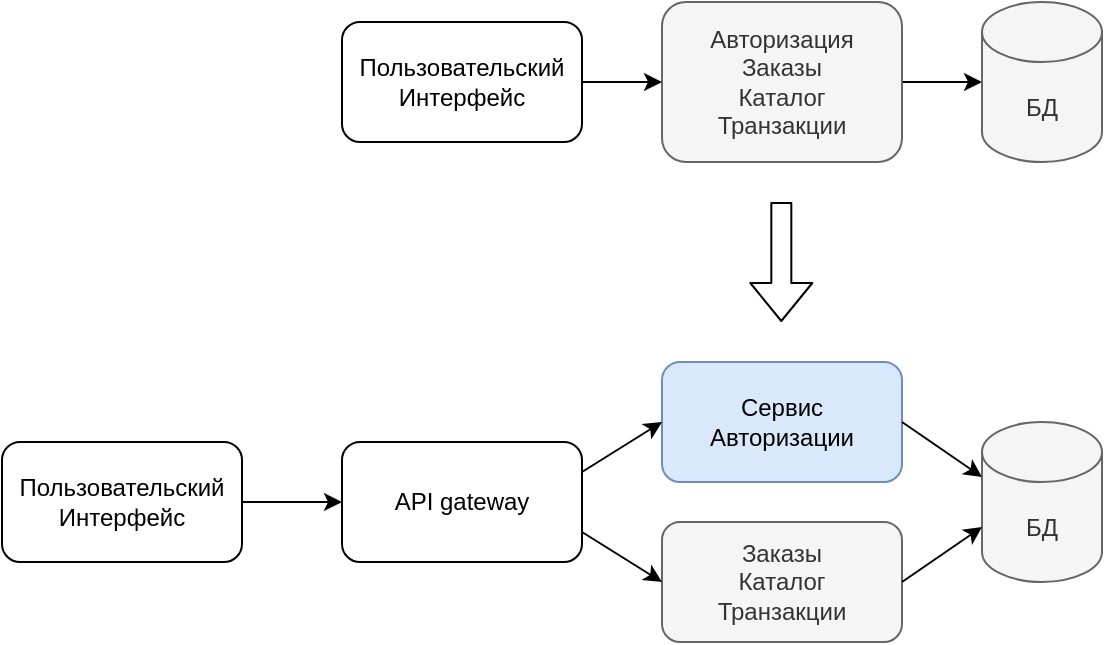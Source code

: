 <mxfile version="14.5.1" type="device"><diagram name="Page-1" id="38b20595-45e3-9b7f-d5ca-b57f44c5b66d"><mxGraphModel dx="1292" dy="739" grid="1" gridSize="10" guides="1" tooltips="1" connect="1" arrows="1" fold="1" page="1" pageScale="1" pageWidth="1100" pageHeight="850" background="#ffffff" math="0" shadow="0"><root><mxCell id="0"/><mxCell id="1" parent="0"/><mxCell id="5wVgPP2Dg8-c7nbmGvgy-7" style="edgeStyle=orthogonalEdgeStyle;rounded=0;orthogonalLoop=1;jettySize=auto;html=1;entryX=0;entryY=0.5;entryDx=0;entryDy=0;entryPerimeter=0;" parent="1" source="5wVgPP2Dg8-c7nbmGvgy-2" target="5wVgPP2Dg8-c7nbmGvgy-4" edge="1"><mxGeometry relative="1" as="geometry"/></mxCell><mxCell id="5wVgPP2Dg8-c7nbmGvgy-2" value="Авторизация&lt;br&gt;Заказы&lt;br&gt;Каталог&lt;br&gt;Транзакции" style="rounded=1;whiteSpace=wrap;html=1;fillColor=#f5f5f5;strokeColor=#666666;fontColor=#333333;" parent="1" vertex="1"><mxGeometry x="370" y="30" width="120" height="80" as="geometry"/></mxCell><mxCell id="5wVgPP2Dg8-c7nbmGvgy-4" value="&lt;span&gt;БД&lt;/span&gt;" style="shape=cylinder3;whiteSpace=wrap;html=1;boundedLbl=1;backgroundOutline=1;size=15;fillColor=#f5f5f5;strokeColor=#666666;fontColor=#333333;" parent="1" vertex="1"><mxGeometry x="530" y="30" width="60" height="80" as="geometry"/></mxCell><mxCell id="5wVgPP2Dg8-c7nbmGvgy-6" value="" style="edgeStyle=orthogonalEdgeStyle;rounded=0;orthogonalLoop=1;jettySize=auto;html=1;entryX=0;entryY=0.5;entryDx=0;entryDy=0;" parent="1" source="5wVgPP2Dg8-c7nbmGvgy-5" target="5wVgPP2Dg8-c7nbmGvgy-2" edge="1"><mxGeometry relative="1" as="geometry"><mxPoint x="360" y="70" as="targetPoint"/></mxGeometry></mxCell><mxCell id="5wVgPP2Dg8-c7nbmGvgy-5" value="Пользовательский Интерфейс" style="rounded=1;whiteSpace=wrap;html=1;fillColor=#FFFFFF;" parent="1" vertex="1"><mxGeometry x="210" y="40" width="120" height="60" as="geometry"/></mxCell><mxCell id="5wVgPP2Dg8-c7nbmGvgy-8" value="" style="shape=flexArrow;endArrow=classic;html=1;" parent="1" edge="1"><mxGeometry width="50" height="50" relative="1" as="geometry"><mxPoint x="429.66" y="130" as="sourcePoint"/><mxPoint x="429.66" y="190" as="targetPoint"/></mxGeometry></mxCell><mxCell id="5wVgPP2Dg8-c7nbmGvgy-15" value="Сервис&lt;br&gt;Авторизации" style="rounded=1;whiteSpace=wrap;html=1;fillColor=#dae8fc;strokeColor=#6c8ebf;" parent="1" vertex="1"><mxGeometry x="370" y="210" width="120" height="60" as="geometry"/></mxCell><mxCell id="5wVgPP2Dg8-c7nbmGvgy-16" value="Заказы&lt;br&gt;Каталог&lt;br&gt;Транзакции" style="rounded=1;whiteSpace=wrap;html=1;fillColor=#f5f5f5;strokeColor=#666666;fontColor=#333333;" parent="1" vertex="1"><mxGeometry x="370" y="290" width="120" height="60" as="geometry"/></mxCell><mxCell id="5wVgPP2Dg8-c7nbmGvgy-19" value="&lt;span&gt;БД&lt;/span&gt;" style="shape=cylinder3;whiteSpace=wrap;html=1;boundedLbl=1;backgroundOutline=1;size=15;fillColor=#f5f5f5;strokeColor=#666666;fontColor=#333333;" parent="1" vertex="1"><mxGeometry x="530" y="240" width="60" height="80" as="geometry"/></mxCell><mxCell id="5wVgPP2Dg8-c7nbmGvgy-20" value="API gateway" style="rounded=1;whiteSpace=wrap;html=1;fillColor=#FFFFFF;" parent="1" vertex="1"><mxGeometry x="210" y="250" width="120" height="60" as="geometry"/></mxCell><mxCell id="5wVgPP2Dg8-c7nbmGvgy-21" value="" style="endArrow=classic;html=1;exitX=1;exitY=0.25;exitDx=0;exitDy=0;entryX=0;entryY=0.5;entryDx=0;entryDy=0;" parent="1" source="5wVgPP2Dg8-c7nbmGvgy-20" target="5wVgPP2Dg8-c7nbmGvgy-15" edge="1"><mxGeometry width="50" height="50" relative="1" as="geometry"><mxPoint x="300" y="300.0" as="sourcePoint"/><mxPoint x="360" y="210.0" as="targetPoint"/></mxGeometry></mxCell><mxCell id="qWfTNnYrOVJP4Vd4o4ox-1" value="" style="endArrow=classic;html=1;exitX=1;exitY=0.5;exitDx=0;exitDy=0;entryX=0;entryY=0;entryDx=0;entryDy=52.5;entryPerimeter=0;" parent="1" source="5wVgPP2Dg8-c7nbmGvgy-16" target="5wVgPP2Dg8-c7nbmGvgy-19" edge="1"><mxGeometry width="50" height="50" relative="1" as="geometry"><mxPoint x="310" y="310" as="sourcePoint"/><mxPoint x="380" y="250" as="targetPoint"/></mxGeometry></mxCell><mxCell id="qWfTNnYrOVJP4Vd4o4ox-2" value="" style="endArrow=classic;html=1;exitX=1;exitY=0.5;exitDx=0;exitDy=0;entryX=0;entryY=0;entryDx=0;entryDy=27.5;entryPerimeter=0;" parent="1" source="5wVgPP2Dg8-c7nbmGvgy-15" target="5wVgPP2Dg8-c7nbmGvgy-19" edge="1"><mxGeometry width="50" height="50" relative="1" as="geometry"><mxPoint x="500" y="340" as="sourcePoint"/><mxPoint x="560" y="302.5" as="targetPoint"/></mxGeometry></mxCell><mxCell id="6L-skjtbCOZhApG1rg1p-1" value="" style="endArrow=classic;html=1;exitX=1;exitY=0.75;exitDx=0;exitDy=0;entryX=0;entryY=0.5;entryDx=0;entryDy=0;" edge="1" parent="1" source="5wVgPP2Dg8-c7nbmGvgy-20" target="5wVgPP2Dg8-c7nbmGvgy-16"><mxGeometry width="50" height="50" relative="1" as="geometry"><mxPoint x="340" y="275" as="sourcePoint"/><mxPoint x="380" y="250" as="targetPoint"/></mxGeometry></mxCell><mxCell id="6L-skjtbCOZhApG1rg1p-3" value="" style="edgeStyle=orthogonalEdgeStyle;rounded=0;orthogonalLoop=1;jettySize=auto;html=1;" edge="1" parent="1" source="6L-skjtbCOZhApG1rg1p-2" target="5wVgPP2Dg8-c7nbmGvgy-20"><mxGeometry relative="1" as="geometry"/></mxCell><mxCell id="6L-skjtbCOZhApG1rg1p-2" value="Пользовательский&lt;br&gt;Интерфейс" style="rounded=1;whiteSpace=wrap;html=1;fillColor=#FFFFFF;" vertex="1" parent="1"><mxGeometry x="40" y="250" width="120" height="60" as="geometry"/></mxCell></root></mxGraphModel></diagram></mxfile>